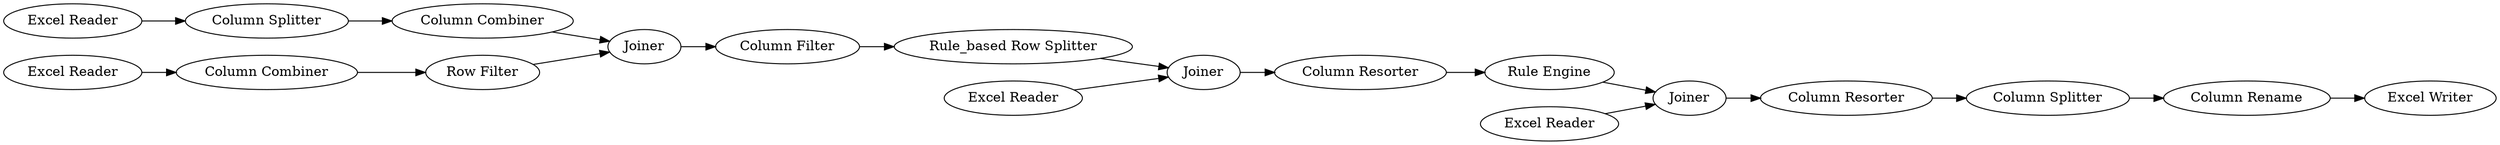 digraph {
	1 [label="Excel Reader"]
	2 [label="Column Splitter"]
	3 [label="Excel Reader"]
	4 [label=Joiner]
	5 [label="Column Combiner"]
	6 [label="Column Combiner"]
	7 [label="Column Filter"]
	11 [label="Rule_based Row Splitter"]
	12 [label="Excel Reader"]
	13 [label=Joiner]
	14 [label="Column Resorter"]
	15 [label="Excel Reader"]
	16 [label=Joiner]
	17 [label="Column Resorter"]
	18 [label="Column Splitter"]
	19 [label="Excel Writer"]
	20 [label="Rule Engine"]
	21 [label="Column Rename"]
	22 [label="Row Filter"]
	1 -> 2
	2 -> 5
	3 -> 6
	4 -> 7
	5 -> 4
	6 -> 22
	7 -> 11
	11 -> 13
	12 -> 13
	13 -> 14
	14 -> 20
	15 -> 16
	16 -> 17
	17 -> 18
	18 -> 21
	20 -> 16
	21 -> 19
	22 -> 4
	rankdir=LR
}

